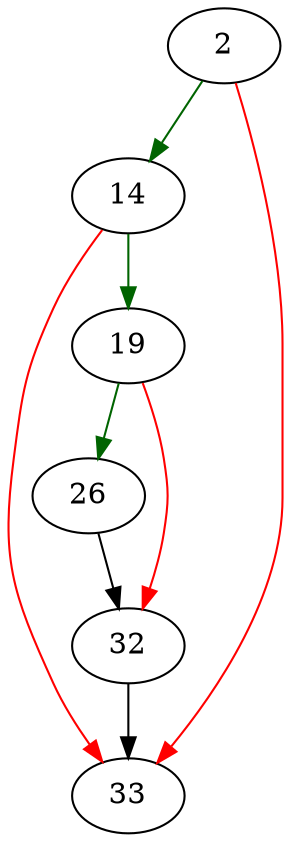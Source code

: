 strict digraph "selectPopWith" {
	// Node definitions.
	2 [entry=true];
	14;
	33;
	19;
	26;
	32;

	// Edge definitions.
	2 -> 14 [
		color=darkgreen
		cond=true
	];
	2 -> 33 [
		color=red
		cond=false
	];
	14 -> 33 [
		color=red
		cond=false
	];
	14 -> 19 [
		color=darkgreen
		cond=true
	];
	19 -> 26 [
		color=darkgreen
		cond=true
	];
	19 -> 32 [
		color=red
		cond=false
	];
	26 -> 32;
	32 -> 33;
}